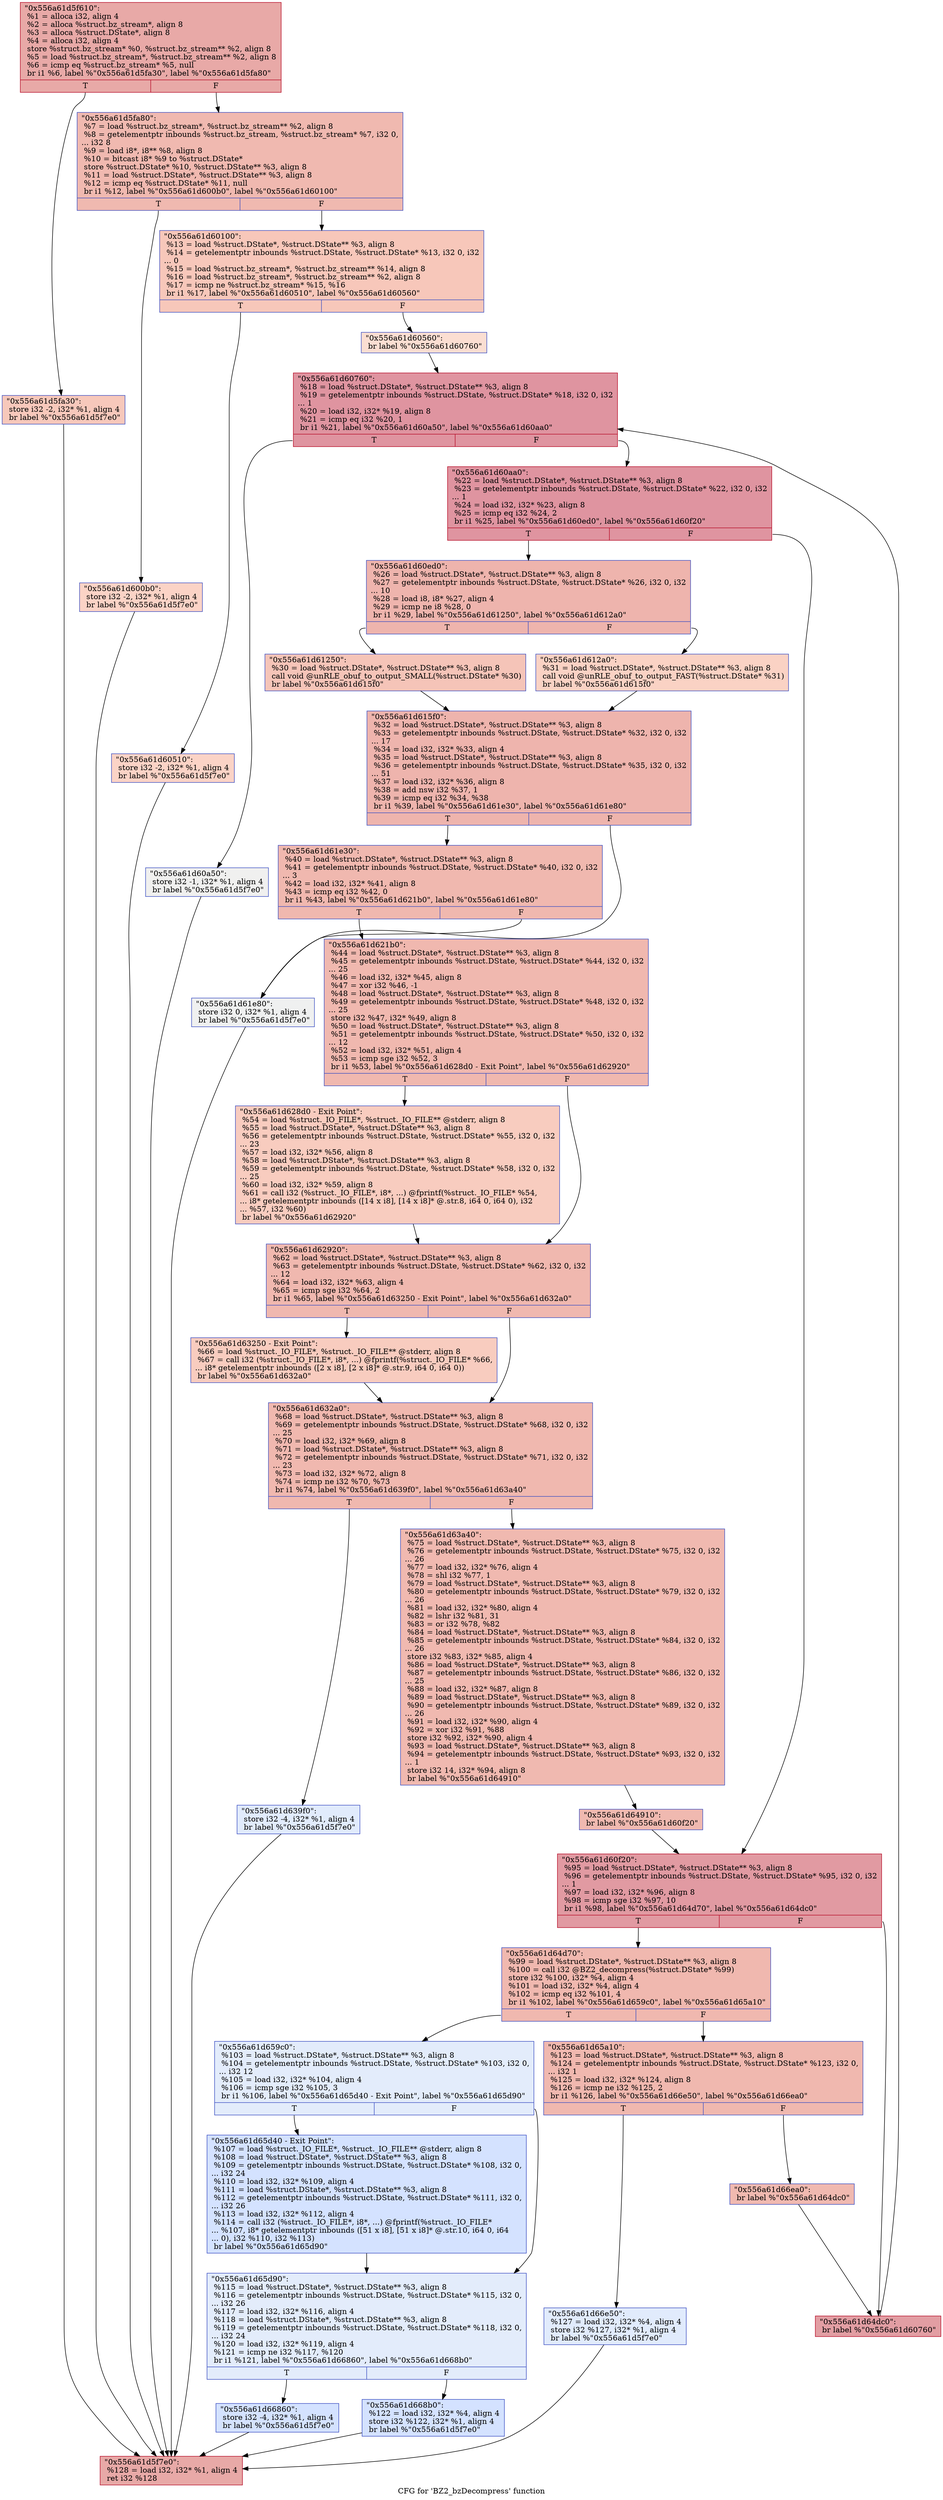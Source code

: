 digraph "CFG for 'BZ2_bzDecompress' function" {
	label="CFG for 'BZ2_bzDecompress' function";

	Node0x556a61d5f610 [shape=record,color="#b70d28ff", style=filled, fillcolor="#ca3b3770",label="{\"0x556a61d5f610\":\l  %1 = alloca i32, align 4\l  %2 = alloca %struct.bz_stream*, align 8\l  %3 = alloca %struct.DState*, align 8\l  %4 = alloca i32, align 4\l  store %struct.bz_stream* %0, %struct.bz_stream** %2, align 8\l  %5 = load %struct.bz_stream*, %struct.bz_stream** %2, align 8\l  %6 = icmp eq %struct.bz_stream* %5, null\l  br i1 %6, label %\"0x556a61d5fa30\", label %\"0x556a61d5fa80\"\l|{<s0>T|<s1>F}}"];
	Node0x556a61d5f610:s0 -> Node0x556a61d5fa30;
	Node0x556a61d5f610:s1 -> Node0x556a61d5fa80;
	Node0x556a61d5fa30 [shape=record,color="#3d50c3ff", style=filled, fillcolor="#ed836670",label="{\"0x556a61d5fa30\":                                 \l  store i32 -2, i32* %1, align 4\l  br label %\"0x556a61d5f7e0\"\l}"];
	Node0x556a61d5fa30 -> Node0x556a61d5f7e0;
	Node0x556a61d5fa80 [shape=record,color="#3d50c3ff", style=filled, fillcolor="#de614d70",label="{\"0x556a61d5fa80\":                                 \l  %7 = load %struct.bz_stream*, %struct.bz_stream** %2, align 8\l  %8 = getelementptr inbounds %struct.bz_stream, %struct.bz_stream* %7, i32 0,\l... i32 8\l  %9 = load i8*, i8** %8, align 8\l  %10 = bitcast i8* %9 to %struct.DState*\l  store %struct.DState* %10, %struct.DState** %3, align 8\l  %11 = load %struct.DState*, %struct.DState** %3, align 8\l  %12 = icmp eq %struct.DState* %11, null\l  br i1 %12, label %\"0x556a61d600b0\", label %\"0x556a61d60100\"\l|{<s0>T|<s1>F}}"];
	Node0x556a61d5fa80:s0 -> Node0x556a61d600b0;
	Node0x556a61d5fa80:s1 -> Node0x556a61d60100;
	Node0x556a61d600b0 [shape=record,color="#3d50c3ff", style=filled, fillcolor="#f59c7d70",label="{\"0x556a61d600b0\":                                 \l  store i32 -2, i32* %1, align 4\l  br label %\"0x556a61d5f7e0\"\l}"];
	Node0x556a61d600b0 -> Node0x556a61d5f7e0;
	Node0x556a61d60100 [shape=record,color="#3d50c3ff", style=filled, fillcolor="#ec7f6370",label="{\"0x556a61d60100\":                                 \l  %13 = load %struct.DState*, %struct.DState** %3, align 8\l  %14 = getelementptr inbounds %struct.DState, %struct.DState* %13, i32 0, i32\l... 0\l  %15 = load %struct.bz_stream*, %struct.bz_stream** %14, align 8\l  %16 = load %struct.bz_stream*, %struct.bz_stream** %2, align 8\l  %17 = icmp ne %struct.bz_stream* %15, %16\l  br i1 %17, label %\"0x556a61d60510\", label %\"0x556a61d60560\"\l|{<s0>T|<s1>F}}"];
	Node0x556a61d60100:s0 -> Node0x556a61d60510;
	Node0x556a61d60100:s1 -> Node0x556a61d60560;
	Node0x556a61d60510 [shape=record,color="#3d50c3ff", style=filled, fillcolor="#f59c7d70",label="{\"0x556a61d60510\":                                 \l  store i32 -2, i32* %1, align 4\l  br label %\"0x556a61d5f7e0\"\l}"];
	Node0x556a61d60510 -> Node0x556a61d5f7e0;
	Node0x556a61d60560 [shape=record,color="#3d50c3ff", style=filled, fillcolor="#f7b59970",label="{\"0x556a61d60560\":                                 \l  br label %\"0x556a61d60760\"\l}"];
	Node0x556a61d60560 -> Node0x556a61d60760;
	Node0x556a61d60760 [shape=record,color="#b70d28ff", style=filled, fillcolor="#b70d2870",label="{\"0x556a61d60760\":                                 \l  %18 = load %struct.DState*, %struct.DState** %3, align 8\l  %19 = getelementptr inbounds %struct.DState, %struct.DState* %18, i32 0, i32\l... 1\l  %20 = load i32, i32* %19, align 8\l  %21 = icmp eq i32 %20, 1\l  br i1 %21, label %\"0x556a61d60a50\", label %\"0x556a61d60aa0\"\l|{<s0>T|<s1>F}}"];
	Node0x556a61d60760:s0 -> Node0x556a61d60a50;
	Node0x556a61d60760:s1 -> Node0x556a61d60aa0;
	Node0x556a61d60a50 [shape=record,color="#3d50c3ff", style=filled, fillcolor="#dedcdb70",label="{\"0x556a61d60a50\":                                 \l  store i32 -1, i32* %1, align 4\l  br label %\"0x556a61d5f7e0\"\l}"];
	Node0x556a61d60a50 -> Node0x556a61d5f7e0;
	Node0x556a61d60aa0 [shape=record,color="#b70d28ff", style=filled, fillcolor="#b70d2870",label="{\"0x556a61d60aa0\":                                 \l  %22 = load %struct.DState*, %struct.DState** %3, align 8\l  %23 = getelementptr inbounds %struct.DState, %struct.DState* %22, i32 0, i32\l... 1\l  %24 = load i32, i32* %23, align 8\l  %25 = icmp eq i32 %24, 2\l  br i1 %25, label %\"0x556a61d60ed0\", label %\"0x556a61d60f20\"\l|{<s0>T|<s1>F}}"];
	Node0x556a61d60aa0:s0 -> Node0x556a61d60ed0;
	Node0x556a61d60aa0:s1 -> Node0x556a61d60f20;
	Node0x556a61d60ed0 [shape=record,color="#3d50c3ff", style=filled, fillcolor="#d8564670",label="{\"0x556a61d60ed0\":                                 \l  %26 = load %struct.DState*, %struct.DState** %3, align 8\l  %27 = getelementptr inbounds %struct.DState, %struct.DState* %26, i32 0, i32\l... 10\l  %28 = load i8, i8* %27, align 4\l  %29 = icmp ne i8 %28, 0\l  br i1 %29, label %\"0x556a61d61250\", label %\"0x556a61d612a0\"\l|{<s0>T|<s1>F}}"];
	Node0x556a61d60ed0:s0 -> Node0x556a61d61250;
	Node0x556a61d60ed0:s1 -> Node0x556a61d612a0;
	Node0x556a61d61250 [shape=record,color="#3d50c3ff", style=filled, fillcolor="#e97a5f70",label="{\"0x556a61d61250\":                                 \l  %30 = load %struct.DState*, %struct.DState** %3, align 8\l  call void @unRLE_obuf_to_output_SMALL(%struct.DState* %30)\l  br label %\"0x556a61d615f0\"\l}"];
	Node0x556a61d61250 -> Node0x556a61d615f0;
	Node0x556a61d612a0 [shape=record,color="#3d50c3ff", style=filled, fillcolor="#f4987a70",label="{\"0x556a61d612a0\":                                 \l  %31 = load %struct.DState*, %struct.DState** %3, align 8\l  call void @unRLE_obuf_to_output_FAST(%struct.DState* %31)\l  br label %\"0x556a61d615f0\"\l}"];
	Node0x556a61d612a0 -> Node0x556a61d615f0;
	Node0x556a61d615f0 [shape=record,color="#3d50c3ff", style=filled, fillcolor="#d8564670",label="{\"0x556a61d615f0\":                                 \l  %32 = load %struct.DState*, %struct.DState** %3, align 8\l  %33 = getelementptr inbounds %struct.DState, %struct.DState* %32, i32 0, i32\l... 17\l  %34 = load i32, i32* %33, align 4\l  %35 = load %struct.DState*, %struct.DState** %3, align 8\l  %36 = getelementptr inbounds %struct.DState, %struct.DState* %35, i32 0, i32\l... 51\l  %37 = load i32, i32* %36, align 8\l  %38 = add nsw i32 %37, 1\l  %39 = icmp eq i32 %34, %38\l  br i1 %39, label %\"0x556a61d61e30\", label %\"0x556a61d61e80\"\l|{<s0>T|<s1>F}}"];
	Node0x556a61d615f0:s0 -> Node0x556a61d61e30;
	Node0x556a61d615f0:s1 -> Node0x556a61d61e80;
	Node0x556a61d61e30 [shape=record,color="#3d50c3ff", style=filled, fillcolor="#dc5d4a70",label="{\"0x556a61d61e30\":                                 \l  %40 = load %struct.DState*, %struct.DState** %3, align 8\l  %41 = getelementptr inbounds %struct.DState, %struct.DState* %40, i32 0, i32\l... 3\l  %42 = load i32, i32* %41, align 8\l  %43 = icmp eq i32 %42, 0\l  br i1 %43, label %\"0x556a61d621b0\", label %\"0x556a61d61e80\"\l|{<s0>T|<s1>F}}"];
	Node0x556a61d61e30:s0 -> Node0x556a61d621b0;
	Node0x556a61d61e30:s1 -> Node0x556a61d61e80;
	Node0x556a61d621b0 [shape=record,color="#3d50c3ff", style=filled, fillcolor="#dc5d4a70",label="{\"0x556a61d621b0\":                                 \l  %44 = load %struct.DState*, %struct.DState** %3, align 8\l  %45 = getelementptr inbounds %struct.DState, %struct.DState* %44, i32 0, i32\l... 25\l  %46 = load i32, i32* %45, align 8\l  %47 = xor i32 %46, -1\l  %48 = load %struct.DState*, %struct.DState** %3, align 8\l  %49 = getelementptr inbounds %struct.DState, %struct.DState* %48, i32 0, i32\l... 25\l  store i32 %47, i32* %49, align 8\l  %50 = load %struct.DState*, %struct.DState** %3, align 8\l  %51 = getelementptr inbounds %struct.DState, %struct.DState* %50, i32 0, i32\l... 12\l  %52 = load i32, i32* %51, align 4\l  %53 = icmp sge i32 %52, 3\l  br i1 %53, label %\"0x556a61d628d0 - Exit Point\", label %\"0x556a61d62920\"\l|{<s0>T|<s1>F}}"];
	Node0x556a61d621b0:s0 -> Node0x556a61d628d0;
	Node0x556a61d621b0:s1 -> Node0x556a61d62920;
	Node0x556a61d628d0 [shape=record,color="#3d50c3ff", style=filled, fillcolor="#f08b6e70",label="{\"0x556a61d628d0 - Exit Point\":                    \l  %54 = load %struct._IO_FILE*, %struct._IO_FILE** @stderr, align 8\l  %55 = load %struct.DState*, %struct.DState** %3, align 8\l  %56 = getelementptr inbounds %struct.DState, %struct.DState* %55, i32 0, i32\l... 23\l  %57 = load i32, i32* %56, align 8\l  %58 = load %struct.DState*, %struct.DState** %3, align 8\l  %59 = getelementptr inbounds %struct.DState, %struct.DState* %58, i32 0, i32\l... 25\l  %60 = load i32, i32* %59, align 8\l  %61 = call i32 (%struct._IO_FILE*, i8*, ...) @fprintf(%struct._IO_FILE* %54,\l... i8* getelementptr inbounds ([14 x i8], [14 x i8]* @.str.8, i64 0, i64 0), i32\l... %57, i32 %60)\l  br label %\"0x556a61d62920\"\l}"];
	Node0x556a61d628d0 -> Node0x556a61d62920;
	Node0x556a61d62920 [shape=record,color="#3d50c3ff", style=filled, fillcolor="#dc5d4a70",label="{\"0x556a61d62920\":                                 \l  %62 = load %struct.DState*, %struct.DState** %3, align 8\l  %63 = getelementptr inbounds %struct.DState, %struct.DState* %62, i32 0, i32\l... 12\l  %64 = load i32, i32* %63, align 4\l  %65 = icmp sge i32 %64, 2\l  br i1 %65, label %\"0x556a61d63250 - Exit Point\", label %\"0x556a61d632a0\"\l|{<s0>T|<s1>F}}"];
	Node0x556a61d62920:s0 -> Node0x556a61d63250;
	Node0x556a61d62920:s1 -> Node0x556a61d632a0;
	Node0x556a61d63250 [shape=record,color="#3d50c3ff", style=filled, fillcolor="#f08b6e70",label="{\"0x556a61d63250 - Exit Point\":                    \l  %66 = load %struct._IO_FILE*, %struct._IO_FILE** @stderr, align 8\l  %67 = call i32 (%struct._IO_FILE*, i8*, ...) @fprintf(%struct._IO_FILE* %66,\l... i8* getelementptr inbounds ([2 x i8], [2 x i8]* @.str.9, i64 0, i64 0))\l  br label %\"0x556a61d632a0\"\l}"];
	Node0x556a61d63250 -> Node0x556a61d632a0;
	Node0x556a61d632a0 [shape=record,color="#3d50c3ff", style=filled, fillcolor="#dc5d4a70",label="{\"0x556a61d632a0\":                                 \l  %68 = load %struct.DState*, %struct.DState** %3, align 8\l  %69 = getelementptr inbounds %struct.DState, %struct.DState* %68, i32 0, i32\l... 25\l  %70 = load i32, i32* %69, align 8\l  %71 = load %struct.DState*, %struct.DState** %3, align 8\l  %72 = getelementptr inbounds %struct.DState, %struct.DState* %71, i32 0, i32\l... 23\l  %73 = load i32, i32* %72, align 8\l  %74 = icmp ne i32 %70, %73\l  br i1 %74, label %\"0x556a61d639f0\", label %\"0x556a61d63a40\"\l|{<s0>T|<s1>F}}"];
	Node0x556a61d632a0:s0 -> Node0x556a61d639f0;
	Node0x556a61d632a0:s1 -> Node0x556a61d63a40;
	Node0x556a61d639f0 [shape=record,color="#3d50c3ff", style=filled, fillcolor="#bbd1f870",label="{\"0x556a61d639f0\":                                 \l  store i32 -4, i32* %1, align 4\l  br label %\"0x556a61d5f7e0\"\l}"];
	Node0x556a61d639f0 -> Node0x556a61d5f7e0;
	Node0x556a61d63a40 [shape=record,color="#3d50c3ff", style=filled, fillcolor="#de614d70",label="{\"0x556a61d63a40\":                                 \l  %75 = load %struct.DState*, %struct.DState** %3, align 8\l  %76 = getelementptr inbounds %struct.DState, %struct.DState* %75, i32 0, i32\l... 26\l  %77 = load i32, i32* %76, align 4\l  %78 = shl i32 %77, 1\l  %79 = load %struct.DState*, %struct.DState** %3, align 8\l  %80 = getelementptr inbounds %struct.DState, %struct.DState* %79, i32 0, i32\l... 26\l  %81 = load i32, i32* %80, align 4\l  %82 = lshr i32 %81, 31\l  %83 = or i32 %78, %82\l  %84 = load %struct.DState*, %struct.DState** %3, align 8\l  %85 = getelementptr inbounds %struct.DState, %struct.DState* %84, i32 0, i32\l... 26\l  store i32 %83, i32* %85, align 4\l  %86 = load %struct.DState*, %struct.DState** %3, align 8\l  %87 = getelementptr inbounds %struct.DState, %struct.DState* %86, i32 0, i32\l... 25\l  %88 = load i32, i32* %87, align 8\l  %89 = load %struct.DState*, %struct.DState** %3, align 8\l  %90 = getelementptr inbounds %struct.DState, %struct.DState* %89, i32 0, i32\l... 26\l  %91 = load i32, i32* %90, align 4\l  %92 = xor i32 %91, %88\l  store i32 %92, i32* %90, align 4\l  %93 = load %struct.DState*, %struct.DState** %3, align 8\l  %94 = getelementptr inbounds %struct.DState, %struct.DState* %93, i32 0, i32\l... 1\l  store i32 14, i32* %94, align 8\l  br label %\"0x556a61d64910\"\l}"];
	Node0x556a61d63a40 -> Node0x556a61d64910;
	Node0x556a61d61e80 [shape=record,color="#3d50c3ff", style=filled, fillcolor="#dbdcde70",label="{\"0x556a61d61e80\":                                 \l  store i32 0, i32* %1, align 4\l  br label %\"0x556a61d5f7e0\"\l}"];
	Node0x556a61d61e80 -> Node0x556a61d5f7e0;
	Node0x556a61d64910 [shape=record,color="#3d50c3ff", style=filled, fillcolor="#de614d70",label="{\"0x556a61d64910\":                                 \l  br label %\"0x556a61d60f20\"\l}"];
	Node0x556a61d64910 -> Node0x556a61d60f20;
	Node0x556a61d60f20 [shape=record,color="#b70d28ff", style=filled, fillcolor="#bb1b2c70",label="{\"0x556a61d60f20\":                                 \l  %95 = load %struct.DState*, %struct.DState** %3, align 8\l  %96 = getelementptr inbounds %struct.DState, %struct.DState* %95, i32 0, i32\l... 1\l  %97 = load i32, i32* %96, align 8\l  %98 = icmp sge i32 %97, 10\l  br i1 %98, label %\"0x556a61d64d70\", label %\"0x556a61d64dc0\"\l|{<s0>T|<s1>F}}"];
	Node0x556a61d60f20:s0 -> Node0x556a61d64d70;
	Node0x556a61d60f20:s1 -> Node0x556a61d64dc0;
	Node0x556a61d64d70 [shape=record,color="#3d50c3ff", style=filled, fillcolor="#dc5d4a70",label="{\"0x556a61d64d70\":                                 \l  %99 = load %struct.DState*, %struct.DState** %3, align 8\l  %100 = call i32 @BZ2_decompress(%struct.DState* %99)\l  store i32 %100, i32* %4, align 4\l  %101 = load i32, i32* %4, align 4\l  %102 = icmp eq i32 %101, 4\l  br i1 %102, label %\"0x556a61d659c0\", label %\"0x556a61d65a10\"\l|{<s0>T|<s1>F}}"];
	Node0x556a61d64d70:s0 -> Node0x556a61d659c0;
	Node0x556a61d64d70:s1 -> Node0x556a61d65a10;
	Node0x556a61d659c0 [shape=record,color="#3d50c3ff", style=filled, fillcolor="#bfd3f670",label="{\"0x556a61d659c0\":                                 \l  %103 = load %struct.DState*, %struct.DState** %3, align 8\l  %104 = getelementptr inbounds %struct.DState, %struct.DState* %103, i32 0,\l... i32 12\l  %105 = load i32, i32* %104, align 4\l  %106 = icmp sge i32 %105, 3\l  br i1 %106, label %\"0x556a61d65d40 - Exit Point\", label %\"0x556a61d65d90\"\l|{<s0>T|<s1>F}}"];
	Node0x556a61d659c0:s0 -> Node0x556a61d65d40;
	Node0x556a61d659c0:s1 -> Node0x556a61d65d90;
	Node0x556a61d65d40 [shape=record,color="#3d50c3ff", style=filled, fillcolor="#9ebeff70",label="{\"0x556a61d65d40 - Exit Point\":                    \l  %107 = load %struct._IO_FILE*, %struct._IO_FILE** @stderr, align 8\l  %108 = load %struct.DState*, %struct.DState** %3, align 8\l  %109 = getelementptr inbounds %struct.DState, %struct.DState* %108, i32 0,\l... i32 24\l  %110 = load i32, i32* %109, align 4\l  %111 = load %struct.DState*, %struct.DState** %3, align 8\l  %112 = getelementptr inbounds %struct.DState, %struct.DState* %111, i32 0,\l... i32 26\l  %113 = load i32, i32* %112, align 4\l  %114 = call i32 (%struct._IO_FILE*, i8*, ...) @fprintf(%struct._IO_FILE*\l... %107, i8* getelementptr inbounds ([51 x i8], [51 x i8]* @.str.10, i64 0, i64\l... 0), i32 %110, i32 %113)\l  br label %\"0x556a61d65d90\"\l}"];
	Node0x556a61d65d40 -> Node0x556a61d65d90;
	Node0x556a61d65d90 [shape=record,color="#3d50c3ff", style=filled, fillcolor="#bfd3f670",label="{\"0x556a61d65d90\":                                 \l  %115 = load %struct.DState*, %struct.DState** %3, align 8\l  %116 = getelementptr inbounds %struct.DState, %struct.DState* %115, i32 0,\l... i32 26\l  %117 = load i32, i32* %116, align 4\l  %118 = load %struct.DState*, %struct.DState** %3, align 8\l  %119 = getelementptr inbounds %struct.DState, %struct.DState* %118, i32 0,\l... i32 24\l  %120 = load i32, i32* %119, align 4\l  %121 = icmp ne i32 %117, %120\l  br i1 %121, label %\"0x556a61d66860\", label %\"0x556a61d668b0\"\l|{<s0>T|<s1>F}}"];
	Node0x556a61d65d90:s0 -> Node0x556a61d66860;
	Node0x556a61d65d90:s1 -> Node0x556a61d668b0;
	Node0x556a61d66860 [shape=record,color="#3d50c3ff", style=filled, fillcolor="#9ebeff70",label="{\"0x556a61d66860\":                                 \l  store i32 -4, i32* %1, align 4\l  br label %\"0x556a61d5f7e0\"\l}"];
	Node0x556a61d66860 -> Node0x556a61d5f7e0;
	Node0x556a61d668b0 [shape=record,color="#3d50c3ff", style=filled, fillcolor="#9ebeff70",label="{\"0x556a61d668b0\":                                 \l  %122 = load i32, i32* %4, align 4\l  store i32 %122, i32* %1, align 4\l  br label %\"0x556a61d5f7e0\"\l}"];
	Node0x556a61d668b0 -> Node0x556a61d5f7e0;
	Node0x556a61d65a10 [shape=record,color="#3d50c3ff", style=filled, fillcolor="#dc5d4a70",label="{\"0x556a61d65a10\":                                 \l  %123 = load %struct.DState*, %struct.DState** %3, align 8\l  %124 = getelementptr inbounds %struct.DState, %struct.DState* %123, i32 0,\l... i32 1\l  %125 = load i32, i32* %124, align 8\l  %126 = icmp ne i32 %125, 2\l  br i1 %126, label %\"0x556a61d66e50\", label %\"0x556a61d66ea0\"\l|{<s0>T|<s1>F}}"];
	Node0x556a61d65a10:s0 -> Node0x556a61d66e50;
	Node0x556a61d65a10:s1 -> Node0x556a61d66ea0;
	Node0x556a61d66e50 [shape=record,color="#3d50c3ff", style=filled, fillcolor="#bbd1f870",label="{\"0x556a61d66e50\":                                 \l  %127 = load i32, i32* %4, align 4\l  store i32 %127, i32* %1, align 4\l  br label %\"0x556a61d5f7e0\"\l}"];
	Node0x556a61d66e50 -> Node0x556a61d5f7e0;
	Node0x556a61d66ea0 [shape=record,color="#3d50c3ff", style=filled, fillcolor="#de614d70",label="{\"0x556a61d66ea0\":                                 \l  br label %\"0x556a61d64dc0\"\l}"];
	Node0x556a61d66ea0 -> Node0x556a61d64dc0;
	Node0x556a61d64dc0 [shape=record,color="#b70d28ff", style=filled, fillcolor="#be242e70",label="{\"0x556a61d64dc0\":                                 \l  br label %\"0x556a61d60760\"\l}"];
	Node0x556a61d64dc0 -> Node0x556a61d60760;
	Node0x556a61d5f7e0 [shape=record,color="#b70d28ff", style=filled, fillcolor="#ca3b3770",label="{\"0x556a61d5f7e0\":                                 \l  %128 = load i32, i32* %1, align 4\l  ret i32 %128\l}"];
}
